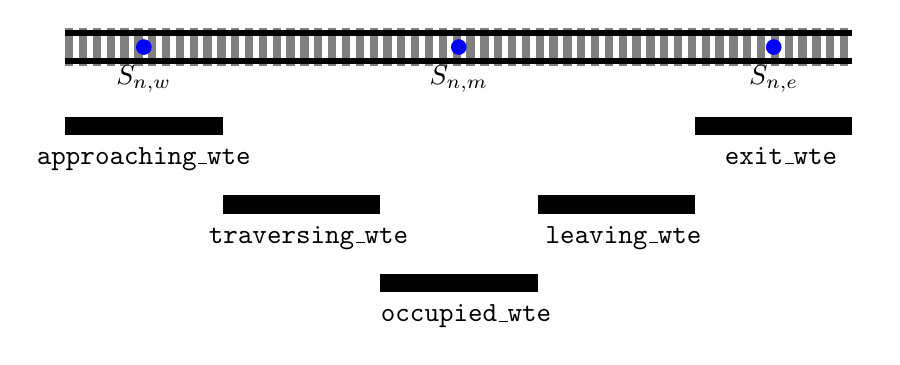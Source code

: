 \begin{tikzpicture}[
    track/.style={
        postaction={draw=gray,densely dashed,line width=14pt},
        postaction={draw=black,double distance=8pt,line width=2pt},
        postaction={draw=gray,densely dashed,line width=8pt}},
    train/.style={->,fill=black,line width=2pt,minimum width=2cm,minimum height=2pt},
    sensor/.style={fill=blue,circle,inner sep=2pt,minimum size=0.1cm}]


    \draw[track] (-5,0) to (5,0);
    \node[sensor,label=below:{$S_{n,w}$}] at (-4,0) {};
    \node[sensor,label=below:{$S_{n,m}$}] at (0,0) {};
    \node[sensor,label=below:{$S_{n,e}$}] at (4,0) {};

    \node[train,label=below:{\texttt{approaching\_wte}}] at (-4,-1) {};
    \node[train,label=below:{\texttt{ traversing\_wte}}] at (-2,-2) {};
    \node[train,label=below:{\texttt{   occupied\_wte}}] at ( 0,-3) {};
    \node[train,label=below:{\texttt{    leaving\_wte}}] at ( 2,-2) {};
    \node[train,label=below:{\texttt{       exit\_wte}}] at ( 4,-1) {};

\end{tikzpicture}